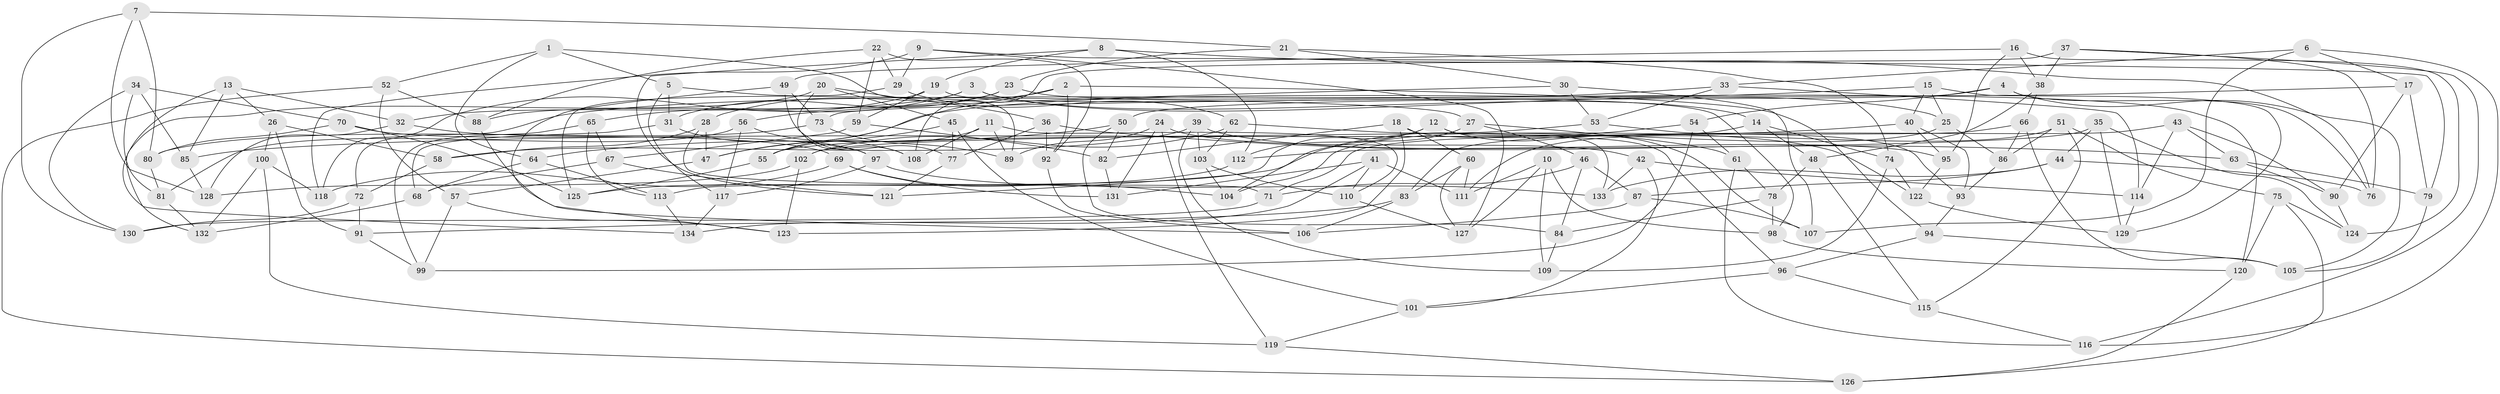 // Generated by graph-tools (version 1.1) at 2025/59/03/09/25 04:59:11]
// undirected, 134 vertices, 268 edges
graph export_dot {
graph [start="1"]
  node [color=gray90,style=filled];
  1;
  2;
  3;
  4;
  5;
  6;
  7;
  8;
  9;
  10;
  11;
  12;
  13;
  14;
  15;
  16;
  17;
  18;
  19;
  20;
  21;
  22;
  23;
  24;
  25;
  26;
  27;
  28;
  29;
  30;
  31;
  32;
  33;
  34;
  35;
  36;
  37;
  38;
  39;
  40;
  41;
  42;
  43;
  44;
  45;
  46;
  47;
  48;
  49;
  50;
  51;
  52;
  53;
  54;
  55;
  56;
  57;
  58;
  59;
  60;
  61;
  62;
  63;
  64;
  65;
  66;
  67;
  68;
  69;
  70;
  71;
  72;
  73;
  74;
  75;
  76;
  77;
  78;
  79;
  80;
  81;
  82;
  83;
  84;
  85;
  86;
  87;
  88;
  89;
  90;
  91;
  92;
  93;
  94;
  95;
  96;
  97;
  98;
  99;
  100;
  101;
  102;
  103;
  104;
  105;
  106;
  107;
  108;
  109;
  110;
  111;
  112;
  113;
  114;
  115;
  116;
  117;
  118;
  119;
  120;
  121;
  122;
  123;
  124;
  125;
  126;
  127;
  128;
  129;
  130;
  131;
  132;
  133;
  134;
  1 -- 89;
  1 -- 5;
  1 -- 52;
  1 -- 64;
  2 -- 92;
  2 -- 28;
  2 -- 55;
  2 -- 94;
  3 -- 32;
  3 -- 14;
  3 -- 25;
  3 -- 65;
  4 -- 50;
  4 -- 105;
  4 -- 54;
  4 -- 76;
  5 -- 117;
  5 -- 27;
  5 -- 31;
  6 -- 107;
  6 -- 116;
  6 -- 33;
  6 -- 17;
  7 -- 130;
  7 -- 21;
  7 -- 80;
  7 -- 128;
  8 -- 121;
  8 -- 19;
  8 -- 112;
  8 -- 76;
  9 -- 118;
  9 -- 29;
  9 -- 127;
  9 -- 79;
  10 -- 111;
  10 -- 127;
  10 -- 109;
  10 -- 98;
  11 -- 108;
  11 -- 89;
  11 -- 55;
  11 -- 110;
  12 -- 113;
  12 -- 133;
  12 -- 112;
  12 -- 107;
  13 -- 26;
  13 -- 32;
  13 -- 134;
  13 -- 85;
  14 -- 48;
  14 -- 74;
  14 -- 55;
  15 -- 25;
  15 -- 129;
  15 -- 40;
  15 -- 47;
  16 -- 38;
  16 -- 95;
  16 -- 49;
  16 -- 124;
  17 -- 90;
  17 -- 73;
  17 -- 79;
  18 -- 96;
  18 -- 60;
  18 -- 123;
  18 -- 82;
  19 -- 98;
  19 -- 59;
  19 -- 118;
  20 -- 45;
  20 -- 36;
  20 -- 132;
  20 -- 108;
  21 -- 23;
  21 -- 30;
  21 -- 74;
  22 -- 92;
  22 -- 29;
  22 -- 88;
  22 -- 59;
  23 -- 120;
  23 -- 31;
  23 -- 88;
  24 -- 42;
  24 -- 89;
  24 -- 131;
  24 -- 119;
  25 -- 86;
  25 -- 104;
  26 -- 91;
  26 -- 100;
  26 -- 58;
  27 -- 46;
  27 -- 61;
  27 -- 104;
  28 -- 71;
  28 -- 58;
  28 -- 47;
  29 -- 62;
  29 -- 125;
  30 -- 107;
  30 -- 56;
  30 -- 53;
  31 -- 97;
  31 -- 68;
  32 -- 128;
  32 -- 69;
  33 -- 72;
  33 -- 114;
  33 -- 53;
  34 -- 70;
  34 -- 130;
  34 -- 81;
  34 -- 85;
  35 -- 44;
  35 -- 112;
  35 -- 129;
  35 -- 124;
  36 -- 77;
  36 -- 63;
  36 -- 92;
  37 -- 116;
  37 -- 76;
  37 -- 38;
  37 -- 108;
  38 -- 66;
  38 -- 48;
  39 -- 58;
  39 -- 109;
  39 -- 95;
  39 -- 103;
  40 -- 93;
  40 -- 95;
  40 -- 85;
  41 -- 134;
  41 -- 131;
  41 -- 110;
  41 -- 111;
  42 -- 114;
  42 -- 101;
  42 -- 133;
  43 -- 90;
  43 -- 83;
  43 -- 63;
  43 -- 114;
  44 -- 133;
  44 -- 87;
  44 -- 76;
  45 -- 77;
  45 -- 47;
  45 -- 101;
  46 -- 71;
  46 -- 87;
  46 -- 84;
  47 -- 57;
  48 -- 78;
  48 -- 115;
  49 -- 77;
  49 -- 73;
  49 -- 123;
  50 -- 82;
  50 -- 64;
  50 -- 84;
  51 -- 111;
  51 -- 86;
  51 -- 115;
  51 -- 75;
  52 -- 57;
  52 -- 126;
  52 -- 88;
  53 -- 93;
  53 -- 102;
  54 -- 121;
  54 -- 61;
  54 -- 99;
  55 -- 125;
  56 -- 117;
  56 -- 81;
  56 -- 108;
  57 -- 99;
  57 -- 123;
  58 -- 72;
  59 -- 82;
  59 -- 67;
  60 -- 127;
  60 -- 83;
  60 -- 111;
  61 -- 78;
  61 -- 116;
  62 -- 122;
  62 -- 103;
  62 -- 102;
  63 -- 79;
  63 -- 90;
  64 -- 68;
  64 -- 113;
  65 -- 67;
  65 -- 113;
  65 -- 99;
  66 -- 71;
  66 -- 86;
  66 -- 105;
  67 -- 68;
  67 -- 121;
  68 -- 132;
  69 -- 104;
  69 -- 118;
  69 -- 131;
  70 -- 125;
  70 -- 97;
  70 -- 80;
  71 -- 130;
  72 -- 130;
  72 -- 91;
  73 -- 89;
  73 -- 80;
  74 -- 109;
  74 -- 122;
  75 -- 120;
  75 -- 126;
  75 -- 124;
  77 -- 121;
  78 -- 84;
  78 -- 98;
  79 -- 105;
  80 -- 81;
  81 -- 132;
  82 -- 131;
  83 -- 106;
  83 -- 91;
  84 -- 109;
  85 -- 128;
  86 -- 93;
  87 -- 107;
  87 -- 106;
  88 -- 106;
  90 -- 124;
  91 -- 99;
  92 -- 106;
  93 -- 94;
  94 -- 96;
  94 -- 105;
  95 -- 122;
  96 -- 115;
  96 -- 101;
  97 -- 117;
  97 -- 133;
  98 -- 120;
  100 -- 118;
  100 -- 119;
  100 -- 132;
  101 -- 119;
  102 -- 128;
  102 -- 123;
  103 -- 110;
  103 -- 104;
  110 -- 127;
  112 -- 125;
  113 -- 134;
  114 -- 129;
  115 -- 116;
  117 -- 134;
  119 -- 126;
  120 -- 126;
  122 -- 129;
}
